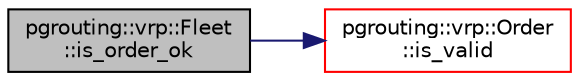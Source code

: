 digraph "pgrouting::vrp::Fleet::is_order_ok"
{
  edge [fontname="Helvetica",fontsize="10",labelfontname="Helvetica",labelfontsize="10"];
  node [fontname="Helvetica",fontsize="10",shape=record];
  rankdir="LR";
  Node1 [label="pgrouting::vrp::Fleet\l::is_order_ok",height=0.2,width=0.4,color="black", fillcolor="grey75", style="filled" fontcolor="black"];
  Node1 -> Node2 [color="midnightblue",fontsize="10",style="solid",fontname="Helvetica"];
  Node2 [label="pgrouting::vrp::Order\l::is_valid",height=0.2,width=0.4,color="red", fillcolor="white", style="filled",URL="$classpgrouting_1_1vrp_1_1Order.html#a6952f655243e030be6d5db4b1aebfe57",tooltip="validate a pickup/delivery order "];
}
